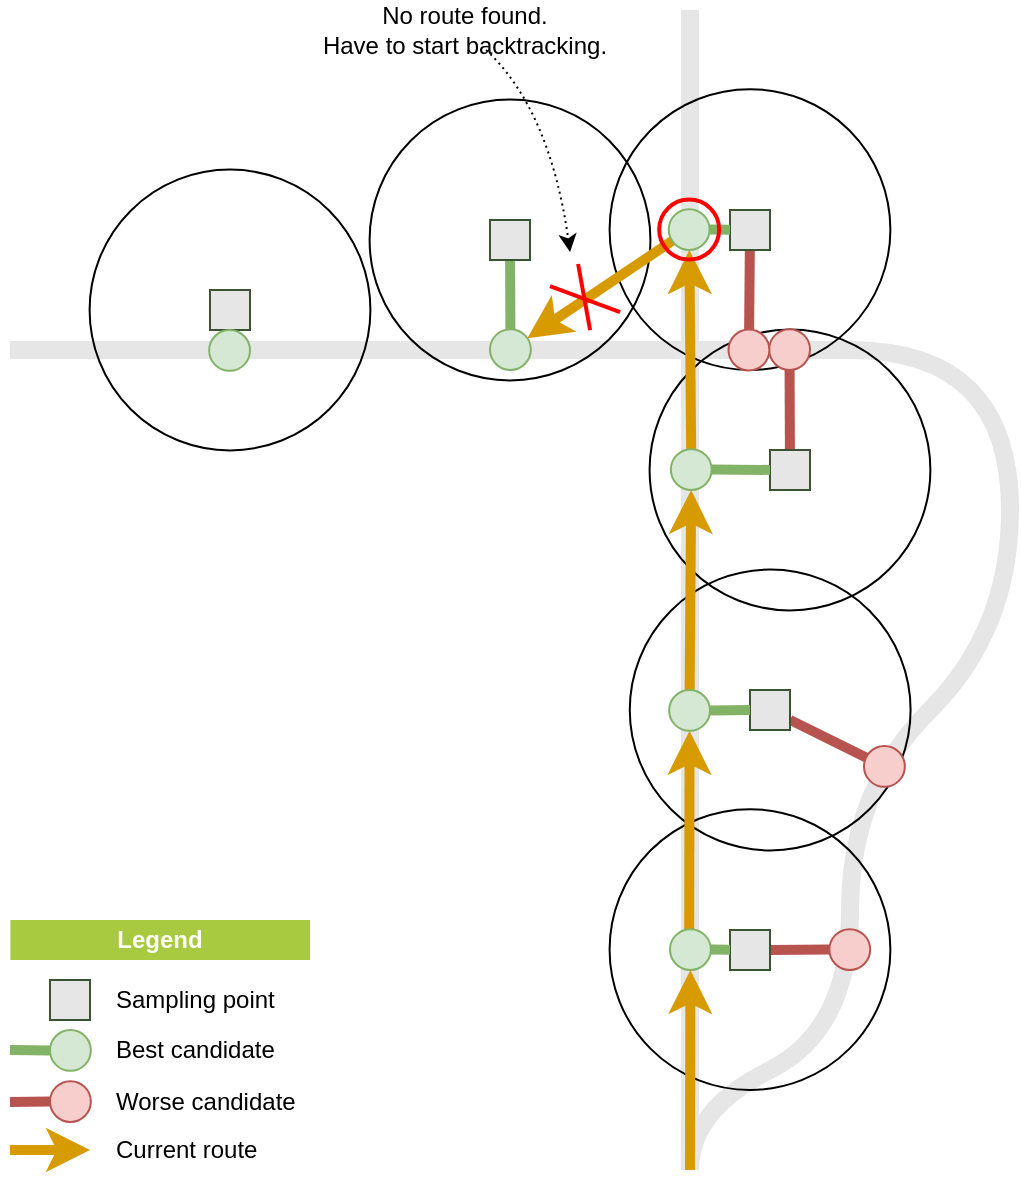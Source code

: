 <?xml version="1.0"?>
<mxfile version="13.5.3" pages="7">
  <diagram name="1 need backtracking" id="fSOR8C3qeARvX5ittgfD">
    <mxGraphModel dx="2" dy="1" grid="1" gridSize="10" guides="1" tooltips="1" connect="1" arrows="1" fold="1" page="1" pageScale="1" pageWidth="1654" pageHeight="1169" math="0" shadow="0">
      <root>
        <mxCell id="TswwbI3Oe9on1FsQc5qT-0"/>
        <mxCell id="TswwbI3Oe9on1FsQc5qT-1" parent="TswwbI3Oe9on1FsQc5qT-0"/>
        <mxCell id="TswwbI3Oe9on1FsQc5qT-11" value="" style="endArrow=none;html=1;strokeWidth=9;fillColor=#76608a;strokeColor=#E6E6E6;" parent="TswwbI3Oe9on1FsQc5qT-1" edge="1">
          <mxGeometry width="50" height="50" relative="1" as="geometry">
            <mxPoint x="480" y="1050" as="sourcePoint"/>
            <mxPoint x="480" y="470" as="targetPoint"/>
          </mxGeometry>
        </mxCell>
        <mxCell id="TswwbI3Oe9on1FsQc5qT-12" value="" style="endArrow=none;html=1;strokeWidth=9;fillColor=#76608a;strokeColor=#E6E6E6;curved=1;" parent="TswwbI3Oe9on1FsQc5qT-1" edge="1">
          <mxGeometry width="50" height="50" relative="1" as="geometry">
            <mxPoint x="480" y="1050" as="sourcePoint"/>
            <mxPoint x="560" y="920" as="targetPoint"/>
            <Array as="points">
              <mxPoint x="480" y="1020"/>
              <mxPoint x="560" y="980"/>
            </Array>
          </mxGeometry>
        </mxCell>
        <mxCell id="TswwbI3Oe9on1FsQc5qT-13" value="" style="curved=1;endArrow=none;html=1;strokeWidth=9;fillColor=#76608a;endFill=0;strokeColor=#E6E6E6;" parent="TswwbI3Oe9on1FsQc5qT-1" edge="1">
          <mxGeometry width="50" height="50" relative="1" as="geometry">
            <mxPoint x="560" y="920" as="sourcePoint"/>
            <mxPoint x="640" y="720" as="targetPoint"/>
            <Array as="points">
              <mxPoint x="560" y="860"/>
              <mxPoint x="640" y="780"/>
            </Array>
          </mxGeometry>
        </mxCell>
        <mxCell id="TswwbI3Oe9on1FsQc5qT-14" value="" style="curved=1;endArrow=none;html=1;strokeWidth=9;fillColor=#76608a;endFill=0;strokeColor=#E6E6E6;" parent="TswwbI3Oe9on1FsQc5qT-1" edge="1">
          <mxGeometry width="50" height="50" relative="1" as="geometry">
            <mxPoint x="640" y="720" as="sourcePoint"/>
            <mxPoint x="560" y="640" as="targetPoint"/>
            <Array as="points">
              <mxPoint x="640" y="640"/>
            </Array>
          </mxGeometry>
        </mxCell>
        <mxCell id="TswwbI3Oe9on1FsQc5qT-15" value="" style="endArrow=none;html=1;strokeWidth=9;fillColor=#76608a;strokeColor=#E6E6E6;" parent="TswwbI3Oe9on1FsQc5qT-1" edge="1">
          <mxGeometry width="50" height="50" relative="1" as="geometry">
            <mxPoint x="140" y="640" as="sourcePoint"/>
            <mxPoint x="560" y="640" as="targetPoint"/>
          </mxGeometry>
        </mxCell>
        <mxCell id="gV2PpxswagB29YGR3lcj-0" value="&lt;b&gt;Legend&lt;/b&gt;" style="text;html=1;strokeColor=none;align=center;verticalAlign=middle;whiteSpace=wrap;rounded=0;fillColor=#a8ca40;fontColor=#FFFFFF;" parent="TswwbI3Oe9on1FsQc5qT-1" vertex="1">
          <mxGeometry x="140.21" y="925" width="149.79" height="20" as="geometry"/>
        </mxCell>
        <mxCell id="gV2PpxswagB29YGR3lcj-1" value="Best candidate" style="text;html=1;strokeColor=none;fillColor=none;align=left;verticalAlign=middle;whiteSpace=wrap;rounded=0;" parent="TswwbI3Oe9on1FsQc5qT-1" vertex="1">
          <mxGeometry x="190.63" y="980" width="89.37" height="20" as="geometry"/>
        </mxCell>
        <mxCell id="gV2PpxswagB29YGR3lcj-2" value="" style="curved=1;html=1;strokeColor=#B85450;fontColor=#000000;fontSize=11;rounded=1;strokeWidth=5;fillColor=#76608a;endArrow=none;" parent="TswwbI3Oe9on1FsQc5qT-1" target="gV2PpxswagB29YGR3lcj-9" edge="1">
          <mxGeometry width="50" height="50" relative="1" as="geometry">
            <mxPoint x="140" y="1016" as="sourcePoint"/>
            <mxPoint x="180" y="1016" as="targetPoint"/>
            <Array as="points"/>
          </mxGeometry>
        </mxCell>
        <mxCell id="gV2PpxswagB29YGR3lcj-3" value="&lt;span style=&quot;text-align: right&quot;&gt;Worse candidate&lt;/span&gt;" style="text;html=1;strokeColor=none;fillColor=none;align=left;verticalAlign=middle;whiteSpace=wrap;rounded=0;" parent="TswwbI3Oe9on1FsQc5qT-1" vertex="1">
          <mxGeometry x="190.63" y="1006" width="99.37" height="20" as="geometry"/>
        </mxCell>
        <mxCell id="gV2PpxswagB29YGR3lcj-4" value="" style="endArrow=none;html=1;strokeWidth=5;fillColor=#76608a;strokeColor=#82B366;" parent="TswwbI3Oe9on1FsQc5qT-1" source="gV2PpxswagB29YGR3lcj-7" edge="1">
          <mxGeometry width="50" height="50" relative="1" as="geometry">
            <mxPoint x="180" y="990" as="sourcePoint"/>
            <mxPoint x="140" y="990" as="targetPoint"/>
          </mxGeometry>
        </mxCell>
        <mxCell id="gV2PpxswagB29YGR3lcj-5" value="" style="curved=1;html=1;strokeColor=#D79B00;fontColor=#000000;fontSize=11;rounded=0;strokeWidth=5;" parent="TswwbI3Oe9on1FsQc5qT-1" edge="1">
          <mxGeometry width="50" height="50" relative="1" as="geometry">
            <mxPoint x="140" y="1040" as="sourcePoint"/>
            <mxPoint x="180" y="1040" as="targetPoint"/>
            <Array as="points"/>
          </mxGeometry>
        </mxCell>
        <mxCell id="gV2PpxswagB29YGR3lcj-6" value="&lt;span style=&quot;text-align: right&quot;&gt;Current route&lt;/span&gt;" style="text;html=1;strokeColor=none;fillColor=none;align=left;verticalAlign=middle;whiteSpace=wrap;rounded=0;" parent="TswwbI3Oe9on1FsQc5qT-1" vertex="1">
          <mxGeometry x="190.63" y="1030" width="99.37" height="20" as="geometry"/>
        </mxCell>
        <mxCell id="gV2PpxswagB29YGR3lcj-7" value="" style="ellipse;whiteSpace=wrap;html=1;aspect=fixed;fillColor=#d5e8d4;strokeColor=#82b366;rotation=0;" parent="TswwbI3Oe9on1FsQc5qT-1" vertex="1">
          <mxGeometry x="160" y="980" width="20.42" height="20.42" as="geometry"/>
        </mxCell>
        <mxCell id="gV2PpxswagB29YGR3lcj-8" value="" style="endArrow=none;html=1;strokeWidth=5;fillColor=#76608a;strokeColor=#82B366;" parent="TswwbI3Oe9on1FsQc5qT-1" target="gV2PpxswagB29YGR3lcj-7" edge="1">
          <mxGeometry width="50" height="50" relative="1" as="geometry">
            <mxPoint x="180" y="990" as="sourcePoint"/>
            <mxPoint x="140" y="990" as="targetPoint"/>
          </mxGeometry>
        </mxCell>
        <mxCell id="gV2PpxswagB29YGR3lcj-9" value="" style="ellipse;whiteSpace=wrap;html=1;aspect=fixed;fillColor=#f8cecc;strokeColor=#b85450;rotation=0;" parent="TswwbI3Oe9on1FsQc5qT-1" vertex="1">
          <mxGeometry x="160" y="1005.58" width="20.42" height="20.42" as="geometry"/>
        </mxCell>
        <mxCell id="gV2PpxswagB29YGR3lcj-14" value="" style="whiteSpace=wrap;html=1;rounded=0;shadow=0;strokeWidth=1;fontSize=24;align=right;strokeColor=#3A5431;fillColor=#E6E6E6;" parent="TswwbI3Oe9on1FsQc5qT-1" vertex="1">
          <mxGeometry x="160" y="955" width="20" height="20" as="geometry"/>
        </mxCell>
        <mxCell id="TswwbI3Oe9on1FsQc5qT-9" value="" style="ellipse;whiteSpace=wrap;html=1;aspect=fixed;fillColor=none;" parent="TswwbI3Oe9on1FsQc5qT-1" vertex="1">
          <mxGeometry x="319.8" y="514.79" width="140.41" height="140.41" as="geometry"/>
        </mxCell>
        <mxCell id="TswwbI3Oe9on1FsQc5qT-3" value="" style="ellipse;whiteSpace=wrap;html=1;aspect=fixed;fillColor=none;" parent="TswwbI3Oe9on1FsQc5qT-1" vertex="1">
          <mxGeometry x="439.79" y="869.59" width="140.41" height="140.41" as="geometry"/>
        </mxCell>
        <mxCell id="TswwbI3Oe9on1FsQc5qT-4" value="" style="ellipse;whiteSpace=wrap;html=1;aspect=fixed;fillColor=none;" parent="TswwbI3Oe9on1FsQc5qT-1" vertex="1">
          <mxGeometry x="449.89" y="749.79" width="140.41" height="140.41" as="geometry"/>
        </mxCell>
        <mxCell id="TswwbI3Oe9on1FsQc5qT-5" value="" style="ellipse;whiteSpace=wrap;html=1;aspect=fixed;fillColor=none;" parent="TswwbI3Oe9on1FsQc5qT-1" vertex="1">
          <mxGeometry x="459.79" y="629.79" width="140.41" height="140.41" as="geometry"/>
        </mxCell>
        <mxCell id="TswwbI3Oe9on1FsQc5qT-6" value="" style="ellipse;whiteSpace=wrap;html=1;aspect=fixed;fillColor=none;" parent="TswwbI3Oe9on1FsQc5qT-1" vertex="1">
          <mxGeometry x="439.79" y="509.58" width="140.41" height="140.41" as="geometry"/>
        </mxCell>
        <mxCell id="TswwbI3Oe9on1FsQc5qT-10" value="" style="ellipse;whiteSpace=wrap;html=1;aspect=fixed;fillColor=none;" parent="TswwbI3Oe9on1FsQc5qT-1" vertex="1">
          <mxGeometry x="179.8" y="549.79" width="140.41" height="140.41" as="geometry"/>
        </mxCell>
        <mxCell id="TswwbI3Oe9on1FsQc5qT-16" style="edgeStyle=none;orthogonalLoop=1;jettySize=auto;html=1;endArrow=none;strokeWidth=5;fillColor=#76608a;strokeColor=#B85450;" parent="TswwbI3Oe9on1FsQc5qT-1" source="TswwbI3Oe9on1FsQc5qT-17" target="TswwbI3Oe9on1FsQc5qT-30" edge="1">
          <mxGeometry relative="1" as="geometry"/>
        </mxCell>
        <mxCell id="TswwbI3Oe9on1FsQc5qT-17" value="" style="whiteSpace=wrap;html=1;rounded=0;shadow=0;strokeWidth=1;fontSize=24;align=right;strokeColor=#3A5431;fillColor=#E6E6E6;" parent="TswwbI3Oe9on1FsQc5qT-1" vertex="1">
          <mxGeometry x="500" y="930" width="20" height="20" as="geometry"/>
        </mxCell>
        <mxCell id="TswwbI3Oe9on1FsQc5qT-18" style="edgeStyle=none;orthogonalLoop=1;jettySize=auto;html=1;endArrow=none;strokeColor=#B85450;strokeWidth=5;fillColor=#76608a;" parent="TswwbI3Oe9on1FsQc5qT-1" source="TswwbI3Oe9on1FsQc5qT-19" target="TswwbI3Oe9on1FsQc5qT-42" edge="1">
          <mxGeometry relative="1" as="geometry"/>
        </mxCell>
        <mxCell id="TswwbI3Oe9on1FsQc5qT-19" value="" style="whiteSpace=wrap;html=1;rounded=0;shadow=0;strokeWidth=1;fontSize=24;align=right;strokeColor=#3A5431;fillColor=#E6E6E6;" parent="TswwbI3Oe9on1FsQc5qT-1" vertex="1">
          <mxGeometry x="510" y="810" width="20" height="20" as="geometry"/>
        </mxCell>
        <mxCell id="TswwbI3Oe9on1FsQc5qT-20" style="edgeStyle=none;orthogonalLoop=1;jettySize=auto;html=1;endArrow=none;strokeColor=#B85450;strokeWidth=5;fillColor=#76608a;" parent="TswwbI3Oe9on1FsQc5qT-1" source="TswwbI3Oe9on1FsQc5qT-21" target="TswwbI3Oe9on1FsQc5qT-33" edge="1">
          <mxGeometry relative="1" as="geometry"/>
        </mxCell>
        <mxCell id="TswwbI3Oe9on1FsQc5qT-21" value="" style="whiteSpace=wrap;html=1;rounded=0;shadow=0;strokeWidth=1;fontSize=24;align=right;strokeColor=#3A5431;fillColor=#E6E6E6;" parent="TswwbI3Oe9on1FsQc5qT-1" vertex="1">
          <mxGeometry x="520" y="690" width="20" height="20" as="geometry"/>
        </mxCell>
        <mxCell id="TswwbI3Oe9on1FsQc5qT-22" style="edgeStyle=none;orthogonalLoop=1;jettySize=auto;html=1;endArrow=none;strokeColor=#B85450;strokeWidth=5;fillColor=#76608a;" parent="TswwbI3Oe9on1FsQc5qT-1" source="TswwbI3Oe9on1FsQc5qT-23" target="TswwbI3Oe9on1FsQc5qT-43" edge="1">
          <mxGeometry relative="1" as="geometry"/>
        </mxCell>
        <mxCell id="TswwbI3Oe9on1FsQc5qT-23" value="" style="whiteSpace=wrap;html=1;rounded=0;shadow=0;strokeWidth=1;fontSize=24;align=right;strokeColor=#3A5431;fillColor=#E6E6E6;" parent="TswwbI3Oe9on1FsQc5qT-1" vertex="1">
          <mxGeometry x="500" y="570" width="20" height="20" as="geometry"/>
        </mxCell>
        <mxCell id="TswwbI3Oe9on1FsQc5qT-26" style="edgeStyle=none;orthogonalLoop=1;jettySize=auto;html=1;endArrow=none;strokeColor=#82B366;strokeWidth=5;fillColor=#76608a;" parent="TswwbI3Oe9on1FsQc5qT-1" source="TswwbI3Oe9on1FsQc5qT-27" target="TswwbI3Oe9on1FsQc5qT-40" edge="1">
          <mxGeometry relative="1" as="geometry"/>
        </mxCell>
        <mxCell id="TswwbI3Oe9on1FsQc5qT-27" value="" style="whiteSpace=wrap;html=1;rounded=0;shadow=0;strokeWidth=1;fontSize=24;align=right;strokeColor=#3A5431;fillColor=#E6E6E6;" parent="TswwbI3Oe9on1FsQc5qT-1" vertex="1">
          <mxGeometry x="380" y="575" width="20" height="20" as="geometry"/>
        </mxCell>
        <mxCell id="TswwbI3Oe9on1FsQc5qT-28" value="" style="whiteSpace=wrap;html=1;rounded=0;shadow=0;strokeWidth=1;fontSize=24;align=right;strokeColor=#3A5431;fillColor=#E6E6E6;" parent="TswwbI3Oe9on1FsQc5qT-1" vertex="1">
          <mxGeometry x="240" y="610" width="20" height="20" as="geometry"/>
        </mxCell>
        <mxCell id="TswwbI3Oe9on1FsQc5qT-30" value="" style="ellipse;whiteSpace=wrap;html=1;aspect=fixed;fillColor=#f8cecc;strokeColor=#b85450;rotation=0;" parent="TswwbI3Oe9on1FsQc5qT-1" vertex="1">
          <mxGeometry x="549.68" y="929.58" width="20.42" height="20.42" as="geometry"/>
        </mxCell>
        <mxCell id="TswwbI3Oe9on1FsQc5qT-31" style="edgeStyle=none;orthogonalLoop=1;jettySize=auto;html=1;endArrow=none;strokeColor=#82B366;strokeWidth=5;fillColor=#76608a;" parent="TswwbI3Oe9on1FsQc5qT-1" source="TswwbI3Oe9on1FsQc5qT-32" target="TswwbI3Oe9on1FsQc5qT-19" edge="1">
          <mxGeometry relative="1" as="geometry"/>
        </mxCell>
        <mxCell id="TswwbI3Oe9on1FsQc5qT-33" value="" style="ellipse;whiteSpace=wrap;html=1;aspect=fixed;fillColor=#f8cecc;strokeColor=#b85450;rotation=0;" parent="TswwbI3Oe9on1FsQc5qT-1" vertex="1">
          <mxGeometry x="519.58" y="629.57" width="20.42" height="20.42" as="geometry"/>
        </mxCell>
        <mxCell id="TswwbI3Oe9on1FsQc5qT-34" style="edgeStyle=none;orthogonalLoop=1;jettySize=auto;html=1;endArrow=none;strokeColor=#82B366;strokeWidth=5;fillColor=#76608a;" parent="TswwbI3Oe9on1FsQc5qT-1" source="TswwbI3Oe9on1FsQc5qT-35" target="TswwbI3Oe9on1FsQc5qT-21" edge="1">
          <mxGeometry relative="1" as="geometry"/>
        </mxCell>
        <mxCell id="TswwbI3Oe9on1FsQc5qT-36" style="edgeStyle=none;orthogonalLoop=1;jettySize=auto;html=1;endArrow=none;strokeColor=#82B366;strokeWidth=5;fillColor=#76608a;" parent="TswwbI3Oe9on1FsQc5qT-1" source="TswwbI3Oe9on1FsQc5qT-37" target="TswwbI3Oe9on1FsQc5qT-23" edge="1">
          <mxGeometry relative="1" as="geometry"/>
        </mxCell>
        <mxCell id="u0fT8MRsqqMhG_DH3ErL-0" style="edgeStyle=none;orthogonalLoop=1;jettySize=auto;html=1;endArrow=classic;strokeColor=#D79B00;strokeWidth=5;rounded=0;" parent="TswwbI3Oe9on1FsQc5qT-1" source="TswwbI3Oe9on1FsQc5qT-37" target="TswwbI3Oe9on1FsQc5qT-40" edge="1">
          <mxGeometry relative="1" as="geometry"/>
        </mxCell>
        <mxCell id="TswwbI3Oe9on1FsQc5qT-37" value="" style="ellipse;whiteSpace=wrap;html=1;aspect=fixed;fillColor=#d5e8d4;strokeColor=#82b366;rotation=0;" parent="TswwbI3Oe9on1FsQc5qT-1" vertex="1">
          <mxGeometry x="469.37" y="569.58" width="20.42" height="20.42" as="geometry"/>
        </mxCell>
        <mxCell id="TswwbI3Oe9on1FsQc5qT-40" value="" style="ellipse;whiteSpace=wrap;html=1;aspect=fixed;fillColor=#d5e8d4;strokeColor=#82b366;rotation=0;" parent="TswwbI3Oe9on1FsQc5qT-1" vertex="1">
          <mxGeometry x="380.0" y="629.58" width="20.42" height="20.42" as="geometry"/>
        </mxCell>
        <mxCell id="TswwbI3Oe9on1FsQc5qT-41" value="" style="ellipse;whiteSpace=wrap;html=1;aspect=fixed;fillColor=#d5e8d4;strokeColor=#82b366;rotation=0;" parent="TswwbI3Oe9on1FsQc5qT-1" vertex="1">
          <mxGeometry x="239.58" y="630" width="20.42" height="20.42" as="geometry"/>
        </mxCell>
        <mxCell id="TswwbI3Oe9on1FsQc5qT-42" value="" style="ellipse;whiteSpace=wrap;html=1;aspect=fixed;fillColor=#f8cecc;strokeColor=#b85450;rotation=0;" parent="TswwbI3Oe9on1FsQc5qT-1" vertex="1">
          <mxGeometry x="567" y="838" width="20.42" height="20.42" as="geometry"/>
        </mxCell>
        <mxCell id="TswwbI3Oe9on1FsQc5qT-43" value="" style="ellipse;whiteSpace=wrap;html=1;aspect=fixed;fillColor=#f8cecc;strokeColor=#b85450;rotation=0;" parent="TswwbI3Oe9on1FsQc5qT-1" vertex="1">
          <mxGeometry x="499.26" y="629.79" width="20.42" height="20.42" as="geometry"/>
        </mxCell>
        <mxCell id="TswwbI3Oe9on1FsQc5qT-44" value="" style="endArrow=none;html=1;strokeWidth=5;fillColor=#76608a;strokeColor=#82B366;" parent="TswwbI3Oe9on1FsQc5qT-1" source="TswwbI3Oe9on1FsQc5qT-29" target="TswwbI3Oe9on1FsQc5qT-17" edge="1">
          <mxGeometry width="50" height="50" relative="1" as="geometry">
            <mxPoint x="680" y="920" as="sourcePoint"/>
            <mxPoint x="730" y="870" as="targetPoint"/>
          </mxGeometry>
        </mxCell>
        <mxCell id="G9ScFWYfnyMmBa8Kk9af-0" value="" style="endArrow=classic;html=1;strokeWidth=5;strokeColor=#D79B00;rounded=0;exitX=0.469;exitY=0.51;exitDx=0;exitDy=0;exitPerimeter=0;" parent="TswwbI3Oe9on1FsQc5qT-1" source="TswwbI3Oe9on1FsQc5qT-29" target="TswwbI3Oe9on1FsQc5qT-32" edge="1">
          <mxGeometry width="50" height="50" relative="1" as="geometry">
            <mxPoint x="480" y="1050" as="sourcePoint"/>
            <mxPoint x="870.0" y="520" as="targetPoint"/>
          </mxGeometry>
        </mxCell>
        <mxCell id="TswwbI3Oe9on1FsQc5qT-29" value="" style="ellipse;whiteSpace=wrap;html=1;aspect=fixed;fillColor=#d5e8d4;strokeColor=#82b366;rotation=0;" parent="TswwbI3Oe9on1FsQc5qT-1" vertex="1">
          <mxGeometry x="470" y="929.58" width="20.42" height="20.42" as="geometry"/>
        </mxCell>
        <mxCell id="kY1D6CGFt8wl4ZCouJIl-0" style="edgeStyle=none;rounded=0;orthogonalLoop=1;jettySize=auto;html=1;strokeColor=#D79B00;strokeWidth=5;" parent="TswwbI3Oe9on1FsQc5qT-1" source="TswwbI3Oe9on1FsQc5qT-32" target="TswwbI3Oe9on1FsQc5qT-35" edge="1">
          <mxGeometry relative="1" as="geometry"/>
        </mxCell>
        <mxCell id="TswwbI3Oe9on1FsQc5qT-32" value="" style="ellipse;whiteSpace=wrap;html=1;aspect=fixed;fillColor=#d5e8d4;strokeColor=#82b366;rotation=0;" parent="TswwbI3Oe9on1FsQc5qT-1" vertex="1">
          <mxGeometry x="469.58" y="810" width="20.42" height="20.42" as="geometry"/>
        </mxCell>
        <mxCell id="kY1D6CGFt8wl4ZCouJIl-1" style="edgeStyle=none;rounded=0;orthogonalLoop=1;jettySize=auto;html=1;strokeColor=#D79B00;strokeWidth=5;" parent="TswwbI3Oe9on1FsQc5qT-1" source="TswwbI3Oe9on1FsQc5qT-35" target="TswwbI3Oe9on1FsQc5qT-37" edge="1">
          <mxGeometry relative="1" as="geometry"/>
        </mxCell>
        <mxCell id="TswwbI3Oe9on1FsQc5qT-35" value="" style="ellipse;whiteSpace=wrap;html=1;aspect=fixed;fillColor=#d5e8d4;strokeColor=#82b366;rotation=0;" parent="TswwbI3Oe9on1FsQc5qT-1" vertex="1">
          <mxGeometry x="470.42" y="689.58" width="20.42" height="20.42" as="geometry"/>
        </mxCell>
        <mxCell id="VviTeM2ibpvHN3L1Oc7k-2" value="" style="endArrow=none;html=1;strokeWidth=2;fontColor=#82B366;strokeColor=#FF0000;exitX=0.856;exitY=0.514;exitDx=0;exitDy=0;exitPerimeter=0;" parent="TswwbI3Oe9on1FsQc5qT-1" edge="1">
          <mxGeometry width="50" height="50" relative="1" as="geometry">
            <mxPoint x="424.041" y="597.001" as="sourcePoint"/>
            <mxPoint x="430.05" y="630.04" as="targetPoint"/>
          </mxGeometry>
        </mxCell>
        <mxCell id="VviTeM2ibpvHN3L1Oc7k-3" value="" style="endArrow=none;html=1;strokeWidth=2;fontColor=#82B366;strokeColor=#FF0000;exitX=0.756;exitY=0.593;exitDx=0;exitDy=0;exitPerimeter=0;" parent="TswwbI3Oe9on1FsQc5qT-1" edge="1">
          <mxGeometry width="50" height="50" relative="1" as="geometry">
            <mxPoint x="410.0" y="608.093" as="sourcePoint"/>
            <mxPoint x="445.05" y="621.04" as="targetPoint"/>
          </mxGeometry>
        </mxCell>
        <mxCell id="uaqsgOcf41o4WhxSKCrT-0" value="No route found.&lt;br&gt;Have to start backtracking." style="text;html=1;strokeColor=none;fillColor=none;align=center;verticalAlign=middle;whiteSpace=wrap;rounded=0;" parent="TswwbI3Oe9on1FsQc5qT-1" vertex="1">
          <mxGeometry x="280" y="470" width="174.84" height="20" as="geometry"/>
        </mxCell>
        <mxCell id="uaqsgOcf41o4WhxSKCrT-1" style="edgeStyle=none;curved=1;orthogonalLoop=1;jettySize=auto;html=1;dashed=1;dashPattern=1 2;strokeWidth=1;fontColor=#82B366;entryX=0.714;entryY=0.543;entryDx=0;entryDy=0;entryPerimeter=0;" parent="TswwbI3Oe9on1FsQc5qT-1" source="uaqsgOcf41o4WhxSKCrT-0" target="TswwbI3Oe9on1FsQc5qT-9" edge="1">
          <mxGeometry relative="1" as="geometry">
            <mxPoint x="423.984" y="577.975" as="targetPoint"/>
            <Array as="points">
              <mxPoint x="410" y="520"/>
            </Array>
          </mxGeometry>
        </mxCell>
        <mxCell id="gV2PpxswagB29YGR3lcj-10" value="Sampling point" style="text;html=1;strokeColor=none;fillColor=none;align=left;verticalAlign=middle;whiteSpace=wrap;rounded=0;" parent="TswwbI3Oe9on1FsQc5qT-1" vertex="1">
          <mxGeometry x="190.63" y="955" width="89.37" height="20" as="geometry"/>
        </mxCell>
        <mxCell id="gV2PpxswagB29YGR3lcj-13" value="" style="endArrow=none;html=1;strokeWidth=5;fillColor=#76608a;strokeColor=#82B366;" parent="TswwbI3Oe9on1FsQc5qT-1" edge="1">
          <mxGeometry width="50" height="50" relative="1" as="geometry">
            <mxPoint x="180" y="965" as="sourcePoint"/>
            <mxPoint x="180.42" y="965.21" as="targetPoint"/>
          </mxGeometry>
        </mxCell>
        <mxCell id="bq5bPDNo6U1Lche2vi4Q-1" value="" style="endArrow=classic;html=1;strokeWidth=5;strokeColor=#D79B00;rounded=0;" parent="TswwbI3Oe9on1FsQc5qT-1" target="TswwbI3Oe9on1FsQc5qT-29" edge="1">
          <mxGeometry width="50" height="50" relative="1" as="geometry">
            <mxPoint x="480" y="1050" as="sourcePoint"/>
            <mxPoint x="498.368" y="949.832" as="targetPoint"/>
          </mxGeometry>
        </mxCell>
        <mxCell id="1" value="" style="ellipse;whiteSpace=wrap;html=1;aspect=fixed;rotation=0;rounded=0;shadow=0;fontSize=24;align=right;strokeWidth=2;fillColor=none;strokeColor=#FF0000;" parent="TswwbI3Oe9on1FsQc5qT-1" vertex="1">
          <mxGeometry x="464.58" y="564.79" width="30" height="30" as="geometry"/>
        </mxCell>
      </root>
    </mxGraphModel>
  </diagram>
</mxfile>
